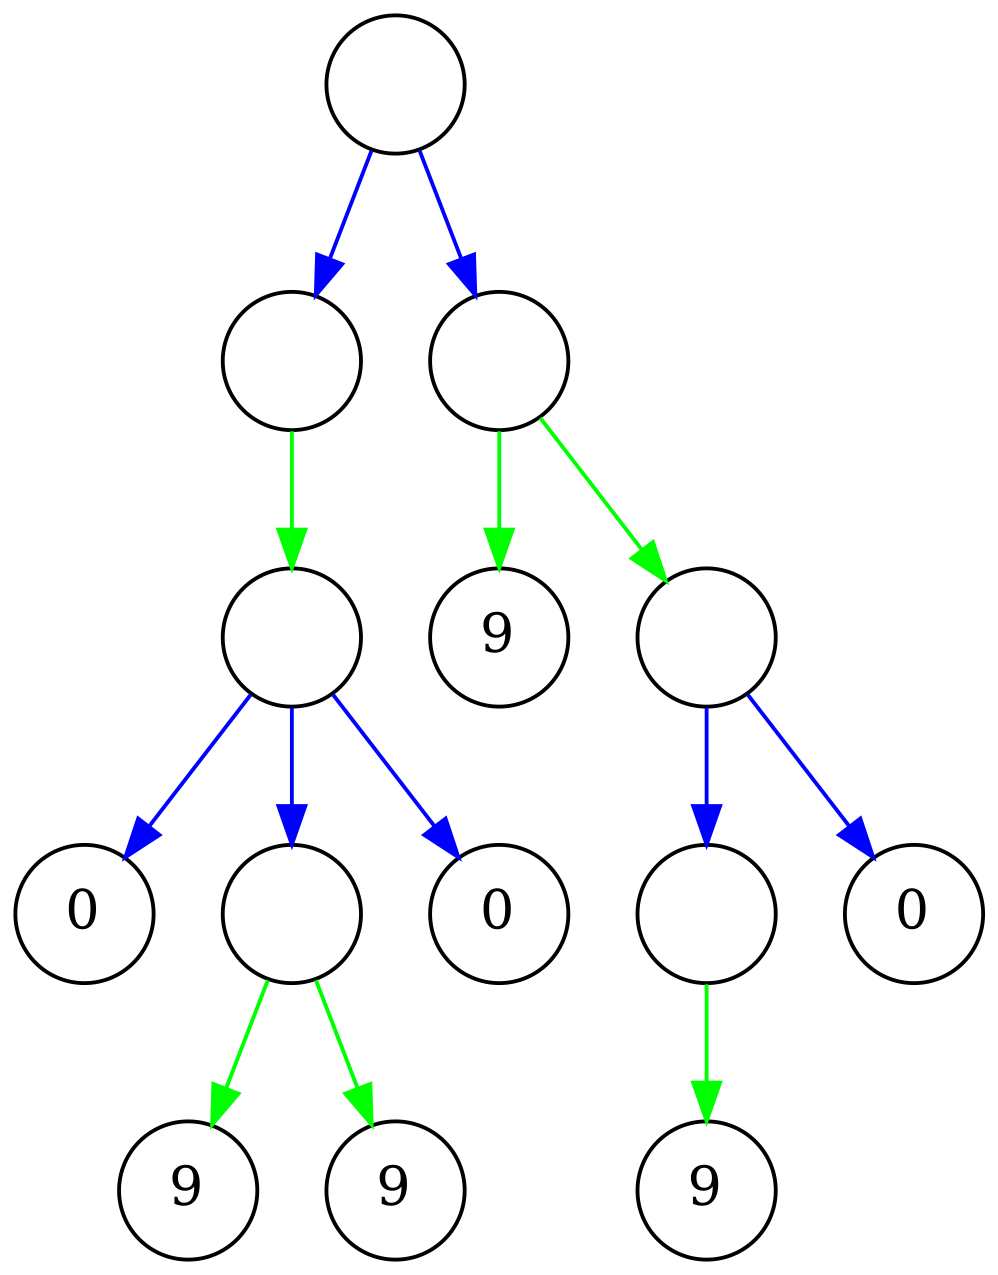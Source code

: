 digraph tree {
graph [size="8.5!"]
    node [shape=circle]
    a[label=""];
    b[label=""]
    c[label=""]
    d[label=""]
    e[label="9"]
    f[label=""]
    g[label="0"]
    h[label=""]
    i[label="0"]
    j[label=""]
    k[label="0"]
    l[label="9"]
    m[label="9"]
    n[label="9"]

    a -> b[color="blue"];
    a -> c[color="blue"];
    b -> d[color="green"];
    c -> e[color="green"];
    c -> f[color="green"];
    
    d -> g[color="blue"];
    d -> h[color="blue"];
    d -> i[color="blue"];
    
    f -> j[color="blue"];
    f -> k[color="blue"];

    h -> l[color="green"];
    h -> m[color="green"];

    j -> n[color="green"];
}
